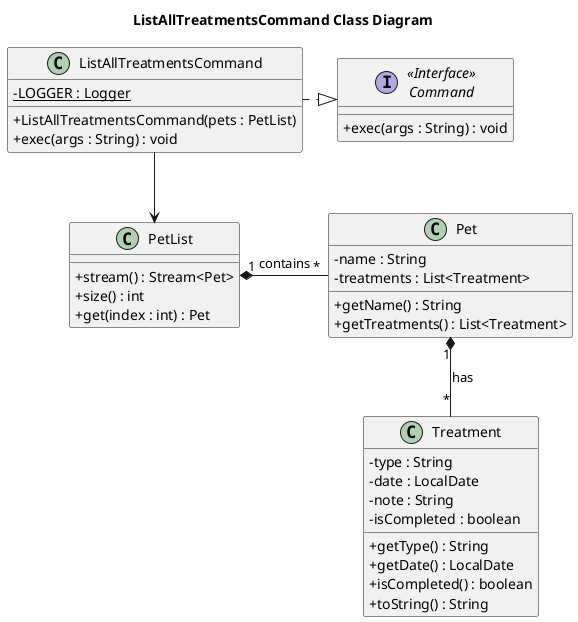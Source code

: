 @startuml
skinparam classAttributeIconSize 0
title ListAllTreatmentsCommand Class Diagram

' =====================
' Classes
' =====================

interface "<<Interface>>\nCommand" as Command {
    + exec(args : String) : void
}

class ListAllTreatmentsCommand {
    - {static} LOGGER : Logger
    + ListAllTreatmentsCommand(pets : PetList)
    + exec(args : String) : void
}

class PetList {
    + stream() : Stream<Pet>
    + size() : int
    + get(index : int) : Pet
}

class Pet {
    - name : String
    - treatments : List<Treatment>
    + getName() : String
    + getTreatments() : List<Treatment>
}

class Treatment {
    - type : String
    - date : LocalDate
    - note : String
    - isCompleted : boolean
    + getType() : String
    + getDate() : LocalDate
    + isCompleted() : boolean
    + toString() : String
}

' =====================
' Relationships
' =====================

ListAllTreatmentsCommand .|> Command
ListAllTreatmentsCommand --> PetList
PetList "1" *- "*" Pet : contains
Pet "1" *-- "*" Treatment : has
@enduml